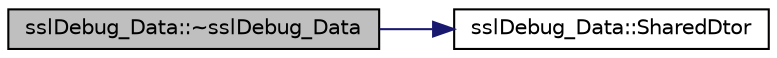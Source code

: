 digraph "sslDebug_Data::~sslDebug_Data"
{
 // INTERACTIVE_SVG=YES
  edge [fontname="Helvetica",fontsize="10",labelfontname="Helvetica",labelfontsize="10"];
  node [fontname="Helvetica",fontsize="10",shape=record];
  rankdir="LR";
  Node1 [label="sslDebug_Data::~sslDebug_Data",height=0.2,width=0.4,color="black", fillcolor="grey75", style="filled", fontcolor="black"];
  Node1 -> Node2 [color="midnightblue",fontsize="10",style="solid",fontname="Helvetica"];
  Node2 [label="sslDebug_Data::SharedDtor",height=0.2,width=0.4,color="black", fillcolor="white", style="filled",URL="$d4/d17/classssl_debug___data.html#ae5b6d6cfb110046f27892632b6473e81"];
}
